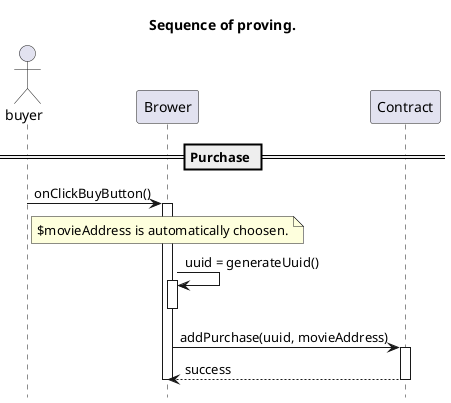 @startuml proving

title Sequence of proving.
hide footbox

Actor buyer as user

participant Brower as browser
participant Contract as contract

== Purchase ==

user -> browser: onClickBuyButton()
activate browser

    note over browser
    $movieAddress is automatically choosen.
    endnote

    browser -> browser: uuid = generateUuid()
    activate browser
    deactivate browser

    browser -> contract: addPurchase(uuid, movieAddress)
    activate contract
        contract --> browser: success
    deactivate contract

deactivate browser








@enduml